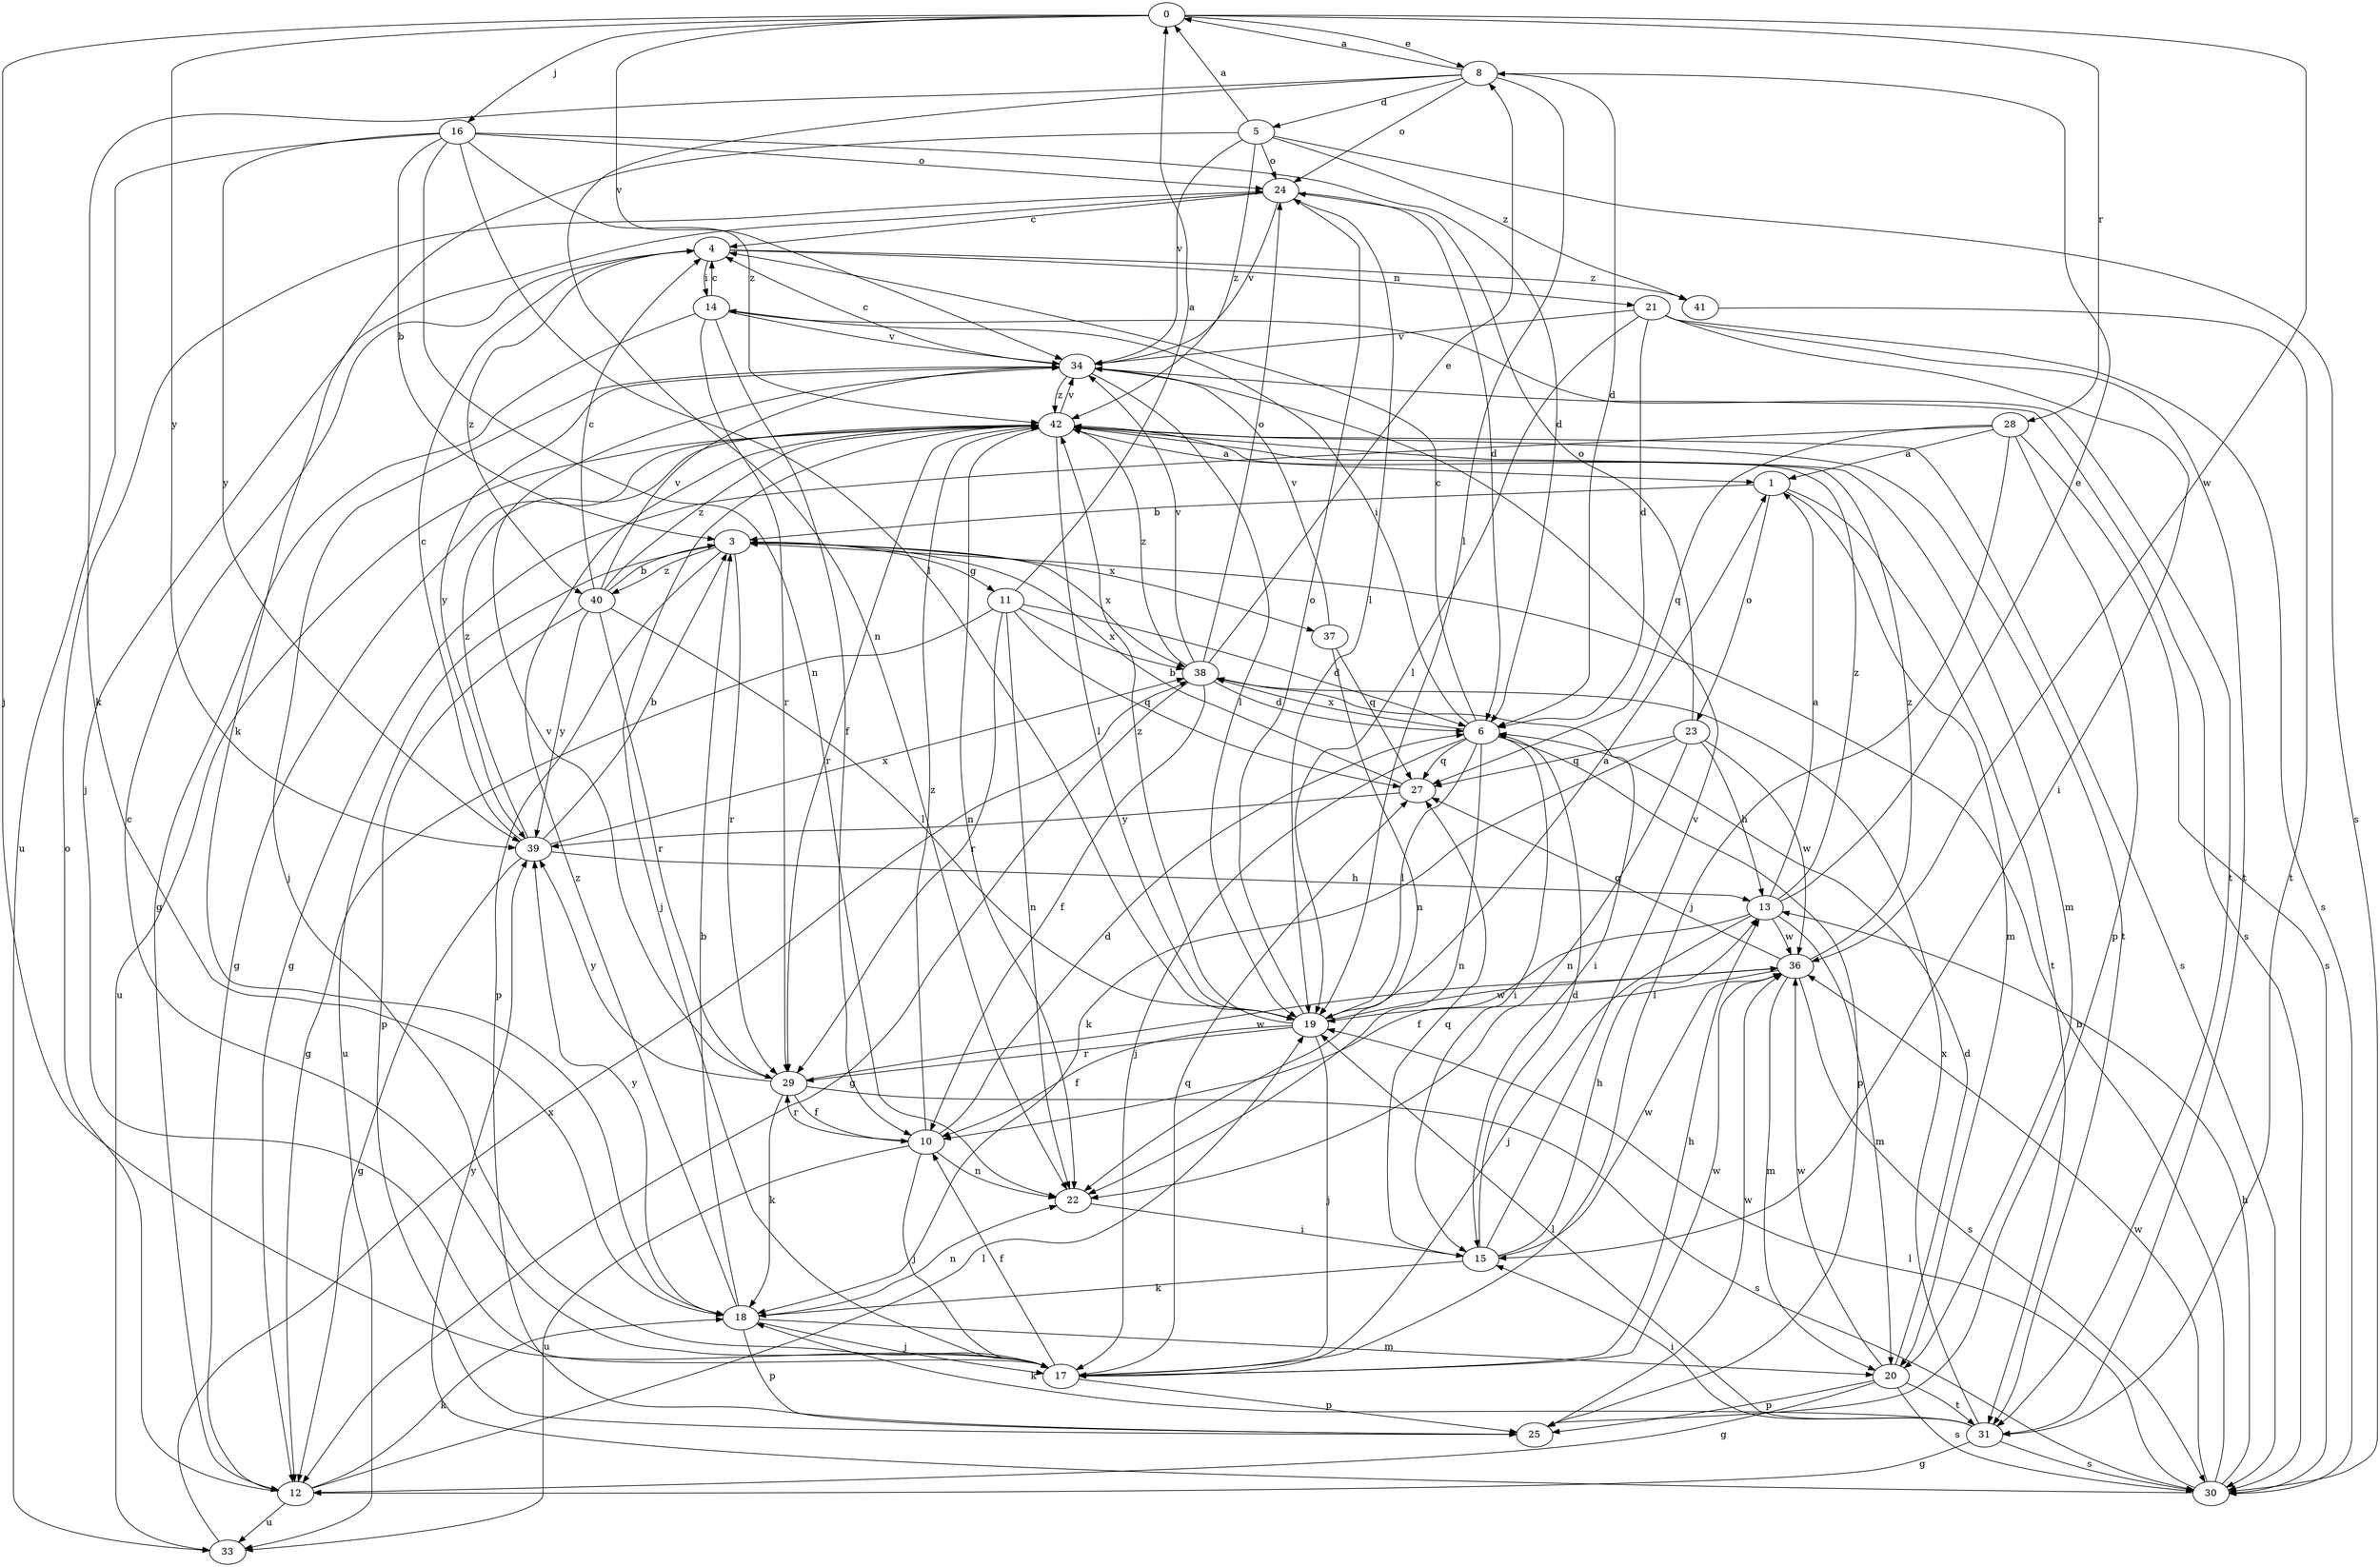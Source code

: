 strict digraph  {
0;
1;
3;
4;
5;
6;
8;
10;
11;
12;
13;
14;
15;
16;
17;
18;
19;
20;
21;
22;
23;
24;
25;
27;
28;
29;
30;
31;
33;
34;
36;
37;
38;
39;
40;
41;
42;
0 -> 8  [label=e];
0 -> 16  [label=j];
0 -> 17  [label=j];
0 -> 28  [label=r];
0 -> 34  [label=v];
0 -> 36  [label=w];
0 -> 39  [label=y];
1 -> 3  [label=b];
1 -> 20  [label=m];
1 -> 23  [label=o];
1 -> 31  [label=t];
3 -> 11  [label=g];
3 -> 25  [label=p];
3 -> 29  [label=r];
3 -> 33  [label=u];
3 -> 37  [label=x];
3 -> 38  [label=x];
3 -> 40  [label=z];
4 -> 14  [label=i];
4 -> 21  [label=n];
4 -> 40  [label=z];
4 -> 41  [label=z];
5 -> 0  [label=a];
5 -> 18  [label=k];
5 -> 24  [label=o];
5 -> 30  [label=s];
5 -> 34  [label=v];
5 -> 41  [label=z];
5 -> 42  [label=z];
6 -> 4  [label=c];
6 -> 14  [label=i];
6 -> 15  [label=i];
6 -> 17  [label=j];
6 -> 19  [label=l];
6 -> 22  [label=n];
6 -> 25  [label=p];
6 -> 27  [label=q];
6 -> 38  [label=x];
8 -> 0  [label=a];
8 -> 5  [label=d];
8 -> 6  [label=d];
8 -> 18  [label=k];
8 -> 19  [label=l];
8 -> 22  [label=n];
8 -> 24  [label=o];
10 -> 6  [label=d];
10 -> 17  [label=j];
10 -> 22  [label=n];
10 -> 29  [label=r];
10 -> 33  [label=u];
10 -> 42  [label=z];
11 -> 0  [label=a];
11 -> 6  [label=d];
11 -> 12  [label=g];
11 -> 22  [label=n];
11 -> 27  [label=q];
11 -> 29  [label=r];
11 -> 38  [label=x];
12 -> 18  [label=k];
12 -> 19  [label=l];
12 -> 24  [label=o];
12 -> 33  [label=u];
13 -> 1  [label=a];
13 -> 8  [label=e];
13 -> 10  [label=f];
13 -> 17  [label=j];
13 -> 20  [label=m];
13 -> 36  [label=w];
13 -> 42  [label=z];
14 -> 4  [label=c];
14 -> 10  [label=f];
14 -> 12  [label=g];
14 -> 29  [label=r];
14 -> 31  [label=t];
14 -> 34  [label=v];
15 -> 6  [label=d];
15 -> 13  [label=h];
15 -> 18  [label=k];
15 -> 27  [label=q];
15 -> 34  [label=v];
15 -> 36  [label=w];
16 -> 3  [label=b];
16 -> 6  [label=d];
16 -> 19  [label=l];
16 -> 22  [label=n];
16 -> 24  [label=o];
16 -> 33  [label=u];
16 -> 39  [label=y];
16 -> 42  [label=z];
17 -> 4  [label=c];
17 -> 10  [label=f];
17 -> 13  [label=h];
17 -> 25  [label=p];
17 -> 27  [label=q];
17 -> 36  [label=w];
18 -> 3  [label=b];
18 -> 17  [label=j];
18 -> 20  [label=m];
18 -> 22  [label=n];
18 -> 25  [label=p];
18 -> 39  [label=y];
18 -> 42  [label=z];
19 -> 1  [label=a];
19 -> 10  [label=f];
19 -> 17  [label=j];
19 -> 24  [label=o];
19 -> 29  [label=r];
19 -> 36  [label=w];
19 -> 42  [label=z];
20 -> 6  [label=d];
20 -> 12  [label=g];
20 -> 25  [label=p];
20 -> 30  [label=s];
20 -> 31  [label=t];
20 -> 36  [label=w];
21 -> 6  [label=d];
21 -> 15  [label=i];
21 -> 19  [label=l];
21 -> 30  [label=s];
21 -> 31  [label=t];
21 -> 34  [label=v];
22 -> 15  [label=i];
23 -> 13  [label=h];
23 -> 18  [label=k];
23 -> 22  [label=n];
23 -> 24  [label=o];
23 -> 27  [label=q];
23 -> 36  [label=w];
24 -> 4  [label=c];
24 -> 6  [label=d];
24 -> 17  [label=j];
24 -> 19  [label=l];
24 -> 34  [label=v];
25 -> 36  [label=w];
27 -> 3  [label=b];
27 -> 39  [label=y];
28 -> 1  [label=a];
28 -> 12  [label=g];
28 -> 17  [label=j];
28 -> 25  [label=p];
28 -> 27  [label=q];
28 -> 30  [label=s];
29 -> 10  [label=f];
29 -> 18  [label=k];
29 -> 30  [label=s];
29 -> 34  [label=v];
29 -> 36  [label=w];
29 -> 39  [label=y];
30 -> 3  [label=b];
30 -> 13  [label=h];
30 -> 19  [label=l];
30 -> 36  [label=w];
30 -> 39  [label=y];
31 -> 12  [label=g];
31 -> 15  [label=i];
31 -> 18  [label=k];
31 -> 19  [label=l];
31 -> 30  [label=s];
31 -> 38  [label=x];
33 -> 38  [label=x];
34 -> 4  [label=c];
34 -> 17  [label=j];
34 -> 19  [label=l];
34 -> 30  [label=s];
34 -> 39  [label=y];
34 -> 42  [label=z];
36 -> 19  [label=l];
36 -> 20  [label=m];
36 -> 27  [label=q];
36 -> 30  [label=s];
36 -> 42  [label=z];
37 -> 22  [label=n];
37 -> 27  [label=q];
37 -> 34  [label=v];
38 -> 6  [label=d];
38 -> 8  [label=e];
38 -> 10  [label=f];
38 -> 12  [label=g];
38 -> 15  [label=i];
38 -> 24  [label=o];
38 -> 34  [label=v];
38 -> 42  [label=z];
39 -> 3  [label=b];
39 -> 4  [label=c];
39 -> 12  [label=g];
39 -> 13  [label=h];
39 -> 38  [label=x];
39 -> 42  [label=z];
40 -> 3  [label=b];
40 -> 4  [label=c];
40 -> 19  [label=l];
40 -> 25  [label=p];
40 -> 29  [label=r];
40 -> 34  [label=v];
40 -> 39  [label=y];
40 -> 42  [label=z];
41 -> 31  [label=t];
42 -> 1  [label=a];
42 -> 12  [label=g];
42 -> 17  [label=j];
42 -> 19  [label=l];
42 -> 20  [label=m];
42 -> 22  [label=n];
42 -> 29  [label=r];
42 -> 30  [label=s];
42 -> 31  [label=t];
42 -> 33  [label=u];
42 -> 34  [label=v];
}
